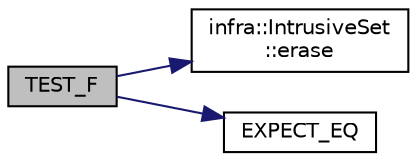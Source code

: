 digraph "TEST_F"
{
 // INTERACTIVE_SVG=YES
  edge [fontname="Helvetica",fontsize="10",labelfontname="Helvetica",labelfontsize="10"];
  node [fontname="Helvetica",fontsize="10",shape=record];
  rankdir="LR";
  Node121 [label="TEST_F",height=0.2,width=0.4,color="black", fillcolor="grey75", style="filled", fontcolor="black"];
  Node121 -> Node122 [color="midnightblue",fontsize="10",style="solid",fontname="Helvetica"];
  Node122 [label="infra::IntrusiveSet\l::erase",height=0.2,width=0.4,color="black", fillcolor="white", style="filled",URL="$df/d47/classinfra_1_1_intrusive_set.html#a20a6db93d16cecc6596c1cb7457a63bd"];
  Node121 -> Node123 [color="midnightblue",fontsize="10",style="solid",fontname="Helvetica"];
  Node123 [label="EXPECT_EQ",height=0.2,width=0.4,color="black", fillcolor="white", style="filled",URL="$d6/def/_test_json_8cpp.html#a82745227e2f0a8edbb4ae630d88a8e86"];
}
